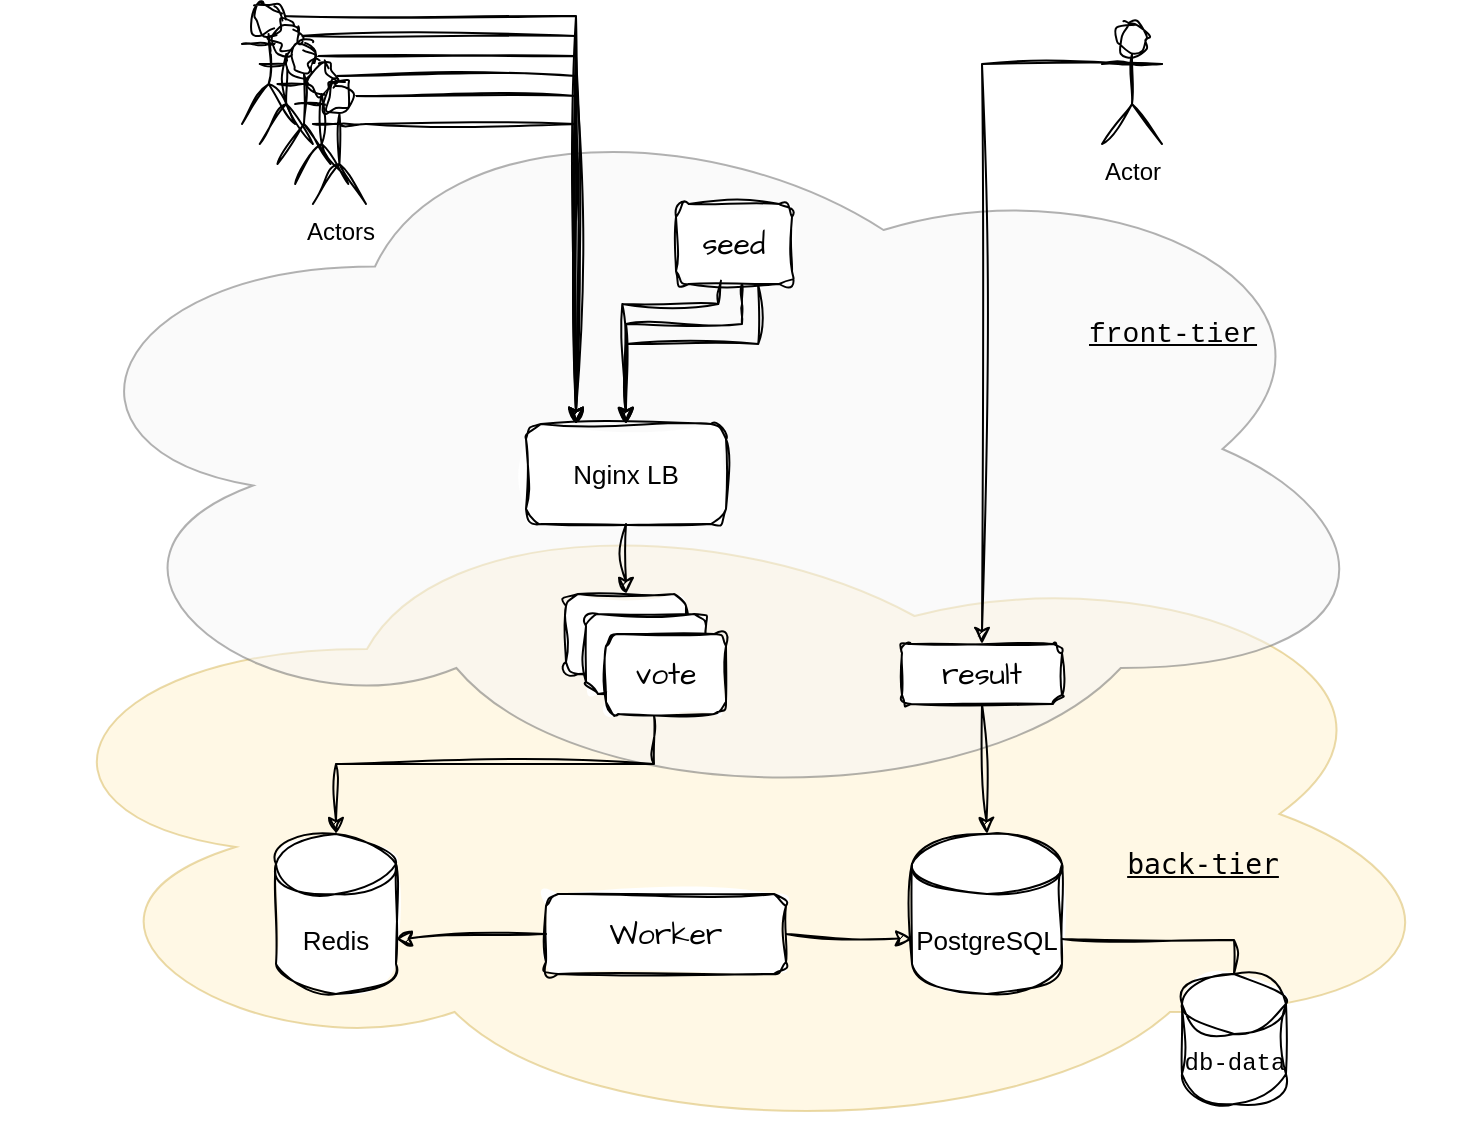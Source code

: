 <mxfile scale="1" border="0" version="24.0.1" type="device">
  <diagram id="C5RBs43oDa-KdzZeNtuy" name="Page-1">
    <mxGraphModel dx="1270" dy="690" grid="1" gridSize="10" guides="1" tooltips="1" connect="1" arrows="1" fold="1" page="1" pageScale="1" pageWidth="827" pageHeight="1169" math="0" shadow="0">
      <root>
        <mxCell id="WIyWlLk6GJQsqaUBKTNV-0" />
        <mxCell id="WIyWlLk6GJQsqaUBKTNV-1" parent="WIyWlLk6GJQsqaUBKTNV-0" />
        <mxCell id="-aIuFbX0UB9FjIYz7hkI-54" value="" style="ellipse;shape=cloud;movable=1;resizable=1;rotatable=1;deletable=1;editable=1;locked=0;connectable=1;html=1;labelPosition=center;verticalLabelPosition=bottom;align=center;verticalAlign=top;spacing=0;spacingTop=-47;spacingBottom=10;spacingRight=4;spacingLeft=27;fillColor=#fff2cc;strokeColor=#d6b656;opacity=50;" parent="WIyWlLk6GJQsqaUBKTNV-1" vertex="1">
          <mxGeometry x="80" y="270" width="730" height="330" as="geometry" />
        </mxCell>
        <mxCell id="-aIuFbX0UB9FjIYz7hkI-34" value="" style="group;fontSize=14;movable=1;resizable=1;rotatable=1;deletable=1;editable=1;locked=0;connectable=1;sketch=1;curveFitting=1;jiggle=2;" parent="WIyWlLk6GJQsqaUBKTNV-1" vertex="1" connectable="0">
          <mxGeometry x="217" y="130" width="593" height="395" as="geometry" />
        </mxCell>
        <mxCell id="-aIuFbX0UB9FjIYz7hkI-52" value="" style="ellipse;shape=cloud;whiteSpace=wrap;html=1;fillColor=#f5f5f5;fontColor=#333333;strokeColor=#666666;opacity=50;" parent="-aIuFbX0UB9FjIYz7hkI-34" vertex="1">
          <mxGeometry x="-120" y="-60" width="678" height="365" as="geometry" />
        </mxCell>
        <mxCell id="-aIuFbX0UB9FjIYz7hkI-60" value="front-tier" style="text;html=1;align=center;verticalAlign=middle;resizable=1;points=[];autosize=1;strokeColor=none;fillColor=none;fontSize=14;fontStyle=4;movable=1;rotatable=1;deletable=1;editable=1;locked=0;connectable=1;sketch=1;curveFitting=1;jiggle=2;fontFamily=Courier New;" parent="-aIuFbX0UB9FjIYz7hkI-34" vertex="1">
          <mxGeometry x="393" y="50" width="110" height="30" as="geometry" />
        </mxCell>
        <mxCell id="WIyWlLk6GJQsqaUBKTNV-3" value="seed" style="rounded=1;whiteSpace=wrap;html=1;glass=0;strokeWidth=1;shadow=0;comic=0;enumerate=0;treeMoving=1;treeFolding=0;cloneable=1;sketch=1;curveFitting=1;jiggle=2;arcSize=16;fontFamily=Architects Daughter;fontSource=https%3A%2F%2Ffonts.googleapis.com%2Fcss%3Ffamily%3DArchitects%2BDaughter;fontSize=15;" parent="-aIuFbX0UB9FjIYz7hkI-34" vertex="1">
          <mxGeometry x="200" width="58" height="40" as="geometry" />
        </mxCell>
        <mxCell id="WIyWlLk6GJQsqaUBKTNV-7" value="Nginx LB" style="rounded=1;whiteSpace=wrap;html=1;glass=0;strokeWidth=1;shadow=0;sketch=1;curveFitting=1;jiggle=2;fontSize=13;" parent="-aIuFbX0UB9FjIYz7hkI-34" vertex="1">
          <mxGeometry x="125" y="110" width="100" height="50" as="geometry" />
        </mxCell>
        <mxCell id="KxudlqymiYV0jEx7q53w-0" value="" style="endArrow=classic;html=1;rounded=0;exitX=0.388;exitY=0.958;exitDx=0;exitDy=0;entryX=0.5;entryY=0;entryDx=0;entryDy=0;sketch=1;curveFitting=1;jiggle=2;exitPerimeter=0;" parent="-aIuFbX0UB9FjIYz7hkI-34" source="WIyWlLk6GJQsqaUBKTNV-3" target="WIyWlLk6GJQsqaUBKTNV-7" edge="1">
          <mxGeometry width="50" height="50" relative="1" as="geometry">
            <mxPoint x="211.14" y="170" as="sourcePoint" />
            <mxPoint x="261.14" y="120" as="targetPoint" />
            <Array as="points">
              <mxPoint x="221.14" y="50" />
              <mxPoint x="173.14" y="50" />
            </Array>
          </mxGeometry>
        </mxCell>
        <mxCell id="KxudlqymiYV0jEx7q53w-2" value="" style="endArrow=classic;html=1;rounded=0;entryX=0.5;entryY=0;entryDx=0;entryDy=0;sketch=1;curveFitting=1;jiggle=2;" parent="-aIuFbX0UB9FjIYz7hkI-34" target="WIyWlLk6GJQsqaUBKTNV-7" edge="1">
          <mxGeometry width="50" height="50" relative="1" as="geometry">
            <mxPoint x="241" y="40" as="sourcePoint" />
            <mxPoint x="191.14" y="100" as="targetPoint" />
            <Array as="points">
              <mxPoint x="241.14" y="70" />
              <mxPoint x="175" y="70" />
            </Array>
          </mxGeometry>
        </mxCell>
        <mxCell id="-aIuFbX0UB9FjIYz7hkI-7" value="Redis" style="shape=cylinder3;whiteSpace=wrap;html=1;boundedLbl=1;backgroundOutline=1;size=15;sketch=1;curveFitting=1;jiggle=2;fontSize=13;" parent="-aIuFbX0UB9FjIYz7hkI-34" vertex="1">
          <mxGeometry y="315" width="60" height="80" as="geometry" />
        </mxCell>
        <mxCell id="-aIuFbX0UB9FjIYz7hkI-9" value="&lt;div style=&quot;font-size: 15px;&quot;&gt;result&lt;/div&gt;" style="rounded=1;whiteSpace=wrap;html=1;sketch=1;curveFitting=1;jiggle=2;fontFamily=Architects Daughter;fontSource=https%3A%2F%2Ffonts.googleapis.com%2Fcss%3Ffamily%3DArchitects%2BDaughter;fontSize=15;" parent="-aIuFbX0UB9FjIYz7hkI-34" vertex="1">
          <mxGeometry x="313" y="220" width="80" height="30" as="geometry" />
        </mxCell>
        <mxCell id="WIyWlLk6GJQsqaUBKTNV-11" value="Worker" style="rounded=1;whiteSpace=wrap;html=1;glass=0;strokeWidth=1;shadow=0;sketch=1;curveFitting=1;jiggle=2;fontFamily=Architects Daughter;fontSource=https%3A%2F%2Ffonts.googleapis.com%2Fcss%3Ffamily%3DArchitects%2BDaughter;fontSize=15;" parent="WIyWlLk6GJQsqaUBKTNV-1" vertex="1">
          <mxGeometry x="352" y="475" width="120" height="40" as="geometry" />
        </mxCell>
        <mxCell id="-aIuFbX0UB9FjIYz7hkI-8" value="PostgreSQL" style="shape=cylinder3;whiteSpace=wrap;html=1;boundedLbl=1;backgroundOutline=1;size=15;sketch=1;curveFitting=1;jiggle=2;fontSize=13;" parent="WIyWlLk6GJQsqaUBKTNV-1" vertex="1">
          <mxGeometry x="535" y="445" width="75" height="80" as="geometry" />
        </mxCell>
        <mxCell id="-aIuFbX0UB9FjIYz7hkI-10" value="" style="endArrow=classic;html=1;rounded=0;entryX=0.5;entryY=0;entryDx=0;entryDy=0;entryPerimeter=0;exitX=0.398;exitY=1.001;exitDx=0;exitDy=0;exitPerimeter=0;sketch=1;curveFitting=1;jiggle=2;" parent="WIyWlLk6GJQsqaUBKTNV-1" source="-aIuFbX0UB9FjIYz7hkI-5" target="-aIuFbX0UB9FjIYz7hkI-7" edge="1">
          <mxGeometry width="50" height="50" relative="1" as="geometry">
            <mxPoint x="382" y="355" as="sourcePoint" />
            <mxPoint x="312" y="455" as="targetPoint" />
            <Array as="points">
              <mxPoint x="406" y="410" />
              <mxPoint x="247" y="410" />
            </Array>
          </mxGeometry>
        </mxCell>
        <mxCell id="-aIuFbX0UB9FjIYz7hkI-14" value="" style="endArrow=classic;html=1;rounded=0;entryX=0.5;entryY=0;entryDx=0;entryDy=0;entryPerimeter=0;exitX=0.5;exitY=1;exitDx=0;exitDy=0;sketch=1;curveFitting=1;jiggle=2;" parent="WIyWlLk6GJQsqaUBKTNV-1" source="-aIuFbX0UB9FjIYz7hkI-9" target="-aIuFbX0UB9FjIYz7hkI-8" edge="1">
          <mxGeometry width="50" height="50" relative="1" as="geometry">
            <mxPoint x="292" y="355" as="sourcePoint" />
            <mxPoint x="342" y="305" as="targetPoint" />
          </mxGeometry>
        </mxCell>
        <mxCell id="-aIuFbX0UB9FjIYz7hkI-15" value="" style="endArrow=classic;html=1;rounded=0;entryX=0;entryY=0;entryDx=0;entryDy=52.5;entryPerimeter=0;exitX=1;exitY=0.5;exitDx=0;exitDy=0;sketch=1;curveFitting=1;jiggle=2;" parent="WIyWlLk6GJQsqaUBKTNV-1" source="WIyWlLk6GJQsqaUBKTNV-11" target="-aIuFbX0UB9FjIYz7hkI-8" edge="1">
          <mxGeometry width="50" height="50" relative="1" as="geometry">
            <mxPoint x="292" y="355" as="sourcePoint" />
            <mxPoint x="342" y="305" as="targetPoint" />
          </mxGeometry>
        </mxCell>
        <mxCell id="-aIuFbX0UB9FjIYz7hkI-19" value="" style="endArrow=classic;html=1;rounded=0;entryX=0.5;entryY=0;entryDx=0;entryDy=0;exitX=1;exitY=0.333;exitDx=0;exitDy=0;exitPerimeter=0;sketch=1;curveFitting=1;jiggle=2;" parent="WIyWlLk6GJQsqaUBKTNV-1" source="-aIuFbX0UB9FjIYz7hkI-16" target="-aIuFbX0UB9FjIYz7hkI-9" edge="1">
          <mxGeometry width="50" height="50" relative="1" as="geometry">
            <mxPoint x="292" y="355" as="sourcePoint" />
            <mxPoint x="342" y="305" as="targetPoint" />
            <Array as="points">
              <mxPoint x="570" y="60" />
            </Array>
          </mxGeometry>
        </mxCell>
        <mxCell id="-aIuFbX0UB9FjIYz7hkI-20" value="" style="endArrow=classic;html=1;rounded=0;entryX=0.5;entryY=0;entryDx=0;entryDy=0;exitX=0.5;exitY=1;exitDx=0;exitDy=0;sketch=1;curveFitting=1;jiggle=2;" parent="WIyWlLk6GJQsqaUBKTNV-1" source="WIyWlLk6GJQsqaUBKTNV-7" target="WIyWlLk6GJQsqaUBKTNV-12" edge="1">
          <mxGeometry width="50" height="50" relative="1" as="geometry">
            <mxPoint x="292" y="355" as="sourcePoint" />
            <mxPoint x="342" y="305" as="targetPoint" />
          </mxGeometry>
        </mxCell>
        <mxCell id="-aIuFbX0UB9FjIYz7hkI-38" style="edgeStyle=orthogonalEdgeStyle;rounded=0;orthogonalLoop=1;jettySize=auto;html=1;exitX=0.75;exitY=0.1;exitDx=0;exitDy=0;exitPerimeter=0;entryX=0.25;entryY=0;entryDx=0;entryDy=0;sketch=1;curveFitting=1;jiggle=2;" parent="WIyWlLk6GJQsqaUBKTNV-1" source="-aIuFbX0UB9FjIYz7hkI-33" target="WIyWlLk6GJQsqaUBKTNV-7" edge="1">
          <mxGeometry relative="1" as="geometry">
            <mxPoint x="372" y="235" as="targetPoint" />
          </mxGeometry>
        </mxCell>
        <mxCell id="-aIuFbX0UB9FjIYz7hkI-45" value="" style="endArrow=classic;html=1;rounded=0;exitX=1;exitY=0.333;exitDx=0;exitDy=0;exitPerimeter=0;entryX=0.25;entryY=0;entryDx=0;entryDy=0;sketch=1;curveFitting=1;jiggle=2;" parent="WIyWlLk6GJQsqaUBKTNV-1" source="-aIuFbX0UB9FjIYz7hkI-33" target="WIyWlLk6GJQsqaUBKTNV-7" edge="1">
          <mxGeometry width="50" height="50" relative="1" as="geometry">
            <mxPoint x="292" y="355" as="sourcePoint" />
            <mxPoint x="382" y="235" as="targetPoint" />
            <Array as="points">
              <mxPoint x="367" y="90" />
            </Array>
          </mxGeometry>
        </mxCell>
        <mxCell id="WIyWlLk6GJQsqaUBKTNV-12" value="vote" style="rounded=1;whiteSpace=wrap;html=1;glass=0;strokeWidth=1;shadow=0;sketch=1;curveFitting=1;jiggle=2;" parent="WIyWlLk6GJQsqaUBKTNV-1" vertex="1">
          <mxGeometry x="362" y="325" width="60" height="40" as="geometry" />
        </mxCell>
        <mxCell id="-aIuFbX0UB9FjIYz7hkI-4" value="vote" style="rounded=1;whiteSpace=wrap;html=1;glass=0;strokeWidth=1;shadow=0;sketch=1;curveFitting=1;jiggle=2;" parent="WIyWlLk6GJQsqaUBKTNV-1" vertex="1">
          <mxGeometry x="372" y="335" width="60" height="40" as="geometry" />
        </mxCell>
        <mxCell id="-aIuFbX0UB9FjIYz7hkI-5" value="vote" style="rounded=1;whiteSpace=wrap;html=1;glass=0;strokeWidth=1;shadow=0;sketch=1;curveFitting=1;jiggle=2;fontFamily=Architects Daughter;fontSource=https%3A%2F%2Ffonts.googleapis.com%2Fcss%3Ffamily%3DArchitects%2BDaughter;fontSize=15;" parent="WIyWlLk6GJQsqaUBKTNV-1" vertex="1">
          <mxGeometry x="382" y="345" width="60" height="40" as="geometry" />
        </mxCell>
        <mxCell id="-aIuFbX0UB9FjIYz7hkI-47" value="" style="endArrow=none;startArrow=classic;html=1;rounded=0;entryX=0;entryY=0.5;entryDx=0;entryDy=0;exitX=1;exitY=0;exitDx=0;exitDy=52.5;exitPerimeter=0;startFill=1;sketch=1;curveFitting=1;jiggle=2;endFill=0;" parent="WIyWlLk6GJQsqaUBKTNV-1" source="-aIuFbX0UB9FjIYz7hkI-7" target="WIyWlLk6GJQsqaUBKTNV-11" edge="1">
          <mxGeometry width="50" height="50" relative="1" as="geometry">
            <mxPoint x="402" y="365" as="sourcePoint" />
            <mxPoint x="452" y="315" as="targetPoint" />
          </mxGeometry>
        </mxCell>
        <mxCell id="-aIuFbX0UB9FjIYz7hkI-16" value="Actor" style="shape=umlActor;verticalLabelPosition=bottom;verticalAlign=top;html=1;outlineConnect=0;sketch=1;curveFitting=1;jiggle=2;" parent="WIyWlLk6GJQsqaUBKTNV-1" vertex="1">
          <mxGeometry x="630" y="40" width="30" height="60" as="geometry" />
        </mxCell>
        <mxCell id="-aIuFbX0UB9FjIYz7hkI-58" value="" style="endArrow=none;html=1;rounded=0;exitX=1;exitY=0;exitDx=0;exitDy=52.5;exitPerimeter=0;sketch=1;curveFitting=1;jiggle=2;endFill=0;" parent="WIyWlLk6GJQsqaUBKTNV-1" source="-aIuFbX0UB9FjIYz7hkI-8" target="-aIuFbX0UB9FjIYz7hkI-57" edge="1">
          <mxGeometry width="50" height="50" relative="1" as="geometry">
            <mxPoint x="640" y="610" as="sourcePoint" />
            <mxPoint x="510" y="380" as="targetPoint" />
            <Array as="points">
              <mxPoint x="696" y="498" />
            </Array>
          </mxGeometry>
        </mxCell>
        <mxCell id="-aIuFbX0UB9FjIYz7hkI-59" value="&lt;pre style=&quot;font-size: 14px;&quot;&gt;back-tier&lt;/pre&gt;" style="text;html=1;align=center;verticalAlign=middle;resizable=0;points=[];autosize=1;strokeColor=none;fillColor=none;fontSize=14;fontStyle=4;sketch=1;curveFitting=1;jiggle=2;" parent="WIyWlLk6GJQsqaUBKTNV-1" vertex="1">
          <mxGeometry x="630" y="430" width="100" height="60" as="geometry" />
        </mxCell>
        <mxCell id="-aIuFbX0UB9FjIYz7hkI-57" value="&lt;div&gt;db-data&lt;/div&gt;" style="shape=cylinder3;boundedLbl=1;backgroundOutline=1;size=15;html=1;labelPosition=center;verticalLabelPosition=middle;align=center;verticalAlign=middle;fontFamily=Courier New;sketch=1;curveFitting=1;jiggle=2;" parent="WIyWlLk6GJQsqaUBKTNV-1" vertex="1">
          <mxGeometry x="670" y="515" width="52" height="65" as="geometry" />
        </mxCell>
        <mxCell id="KxudlqymiYV0jEx7q53w-1" value="" style="endArrow=classic;html=1;rounded=0;entryX=0.5;entryY=0;entryDx=0;entryDy=0;sketch=1;curveFitting=1;jiggle=2;" parent="WIyWlLk6GJQsqaUBKTNV-1" target="WIyWlLk6GJQsqaUBKTNV-7" edge="1">
          <mxGeometry width="50" height="50" relative="1" as="geometry">
            <mxPoint x="450" y="170" as="sourcePoint" />
            <mxPoint x="480" y="250" as="targetPoint" />
            <Array as="points">
              <mxPoint x="450" y="180" />
              <mxPoint x="450" y="190" />
              <mxPoint x="392" y="190" />
            </Array>
          </mxGeometry>
        </mxCell>
        <mxCell id="-aIuFbX0UB9FjIYz7hkI-39" style="edgeStyle=orthogonalEdgeStyle;rounded=0;orthogonalLoop=1;jettySize=auto;html=1;exitX=0.75;exitY=0.1;exitDx=0;exitDy=0;exitPerimeter=0;entryX=0.25;entryY=0;entryDx=0;entryDy=0;sketch=1;curveFitting=1;jiggle=2;" parent="WIyWlLk6GJQsqaUBKTNV-1" source="-aIuFbX0UB9FjIYz7hkI-32" target="WIyWlLk6GJQsqaUBKTNV-7" edge="1">
          <mxGeometry relative="1" as="geometry">
            <mxPoint x="360.574" y="235" as="targetPoint" />
          </mxGeometry>
        </mxCell>
        <mxCell id="-aIuFbX0UB9FjIYz7hkI-40" style="edgeStyle=orthogonalEdgeStyle;rounded=0;orthogonalLoop=1;jettySize=auto;html=1;exitX=0.75;exitY=0.1;exitDx=0;exitDy=0;exitPerimeter=0;entryX=0.25;entryY=0;entryDx=0;entryDy=0;sketch=1;curveFitting=1;jiggle=2;" parent="WIyWlLk6GJQsqaUBKTNV-1" source="-aIuFbX0UB9FjIYz7hkI-31" target="WIyWlLk6GJQsqaUBKTNV-7" edge="1">
          <mxGeometry relative="1" as="geometry">
            <mxPoint x="351.717" y="235" as="targetPoint" />
          </mxGeometry>
        </mxCell>
        <mxCell id="-aIuFbX0UB9FjIYz7hkI-41" style="edgeStyle=orthogonalEdgeStyle;rounded=0;orthogonalLoop=1;jettySize=auto;html=1;exitX=0.75;exitY=0.1;exitDx=0;exitDy=0;exitPerimeter=0;entryX=0.25;entryY=0;entryDx=0;entryDy=0;sketch=1;curveFitting=1;jiggle=2;" parent="WIyWlLk6GJQsqaUBKTNV-1" source="-aIuFbX0UB9FjIYz7hkI-30" target="WIyWlLk6GJQsqaUBKTNV-7" edge="1">
          <mxGeometry relative="1" as="geometry">
            <mxPoint x="342.86" y="235" as="targetPoint" />
          </mxGeometry>
        </mxCell>
        <mxCell id="-aIuFbX0UB9FjIYz7hkI-42" style="edgeStyle=orthogonalEdgeStyle;rounded=0;orthogonalLoop=1;jettySize=auto;html=1;exitX=0.75;exitY=0.1;exitDx=0;exitDy=0;exitPerimeter=0;entryX=0.25;entryY=0;entryDx=0;entryDy=0;sketch=1;curveFitting=1;jiggle=2;" parent="WIyWlLk6GJQsqaUBKTNV-1" source="-aIuFbX0UB9FjIYz7hkI-29" target="WIyWlLk6GJQsqaUBKTNV-7" edge="1">
          <mxGeometry relative="1" as="geometry">
            <mxPoint x="334.003" y="235" as="targetPoint" />
          </mxGeometry>
        </mxCell>
        <mxCell id="-aIuFbX0UB9FjIYz7hkI-29" value="Actor" style="shape=umlActor;verticalLabelPosition=bottom;verticalAlign=top;outlineConnect=0;html=1;strokeColor=default;fillColor=default;textOpacity=0;sketch=1;curveFitting=1;jiggle=2;" parent="WIyWlLk6GJQsqaUBKTNV-1" vertex="1">
          <mxGeometry x="200" y="30" width="26.571" height="60" as="geometry" />
        </mxCell>
        <mxCell id="-aIuFbX0UB9FjIYz7hkI-30" value="Actor" style="shape=umlActor;verticalLabelPosition=bottom;verticalAlign=top;outlineConnect=0;html=1;strokeColor=default;fillColor=default;textOpacity=0;sketch=1;curveFitting=1;jiggle=2;" parent="WIyWlLk6GJQsqaUBKTNV-1" vertex="1">
          <mxGeometry x="208.857" y="40" width="26.571" height="60" as="geometry" />
        </mxCell>
        <mxCell id="-aIuFbX0UB9FjIYz7hkI-31" value="Actor" style="shape=umlActor;verticalLabelPosition=bottom;verticalAlign=top;outlineConnect=0;html=1;strokeColor=default;fillColor=default;textOpacity=0;sketch=1;curveFitting=1;jiggle=2;" parent="WIyWlLk6GJQsqaUBKTNV-1" vertex="1">
          <mxGeometry x="217.714" y="50" width="26.571" height="60" as="geometry" />
        </mxCell>
        <mxCell id="-aIuFbX0UB9FjIYz7hkI-32" value="Actor" style="shape=umlActor;verticalLabelPosition=bottom;verticalAlign=top;outlineConnect=0;html=1;strokeColor=default;fillColor=default;textOpacity=0;sketch=1;curveFitting=1;jiggle=2;" parent="WIyWlLk6GJQsqaUBKTNV-1" vertex="1">
          <mxGeometry x="226.571" y="60" width="26.571" height="60" as="geometry" />
        </mxCell>
        <mxCell id="-aIuFbX0UB9FjIYz7hkI-33" value="&lt;div&gt;Actors&lt;/div&gt;" style="shape=umlActor;verticalLabelPosition=bottom;verticalAlign=top;outlineConnect=0;html=1;strokeColor=default;fillColor=default;sketch=1;curveFitting=1;jiggle=2;" parent="WIyWlLk6GJQsqaUBKTNV-1" vertex="1">
          <mxGeometry x="235.429" y="70" width="26.571" height="60" as="geometry" />
        </mxCell>
      </root>
    </mxGraphModel>
  </diagram>
</mxfile>
